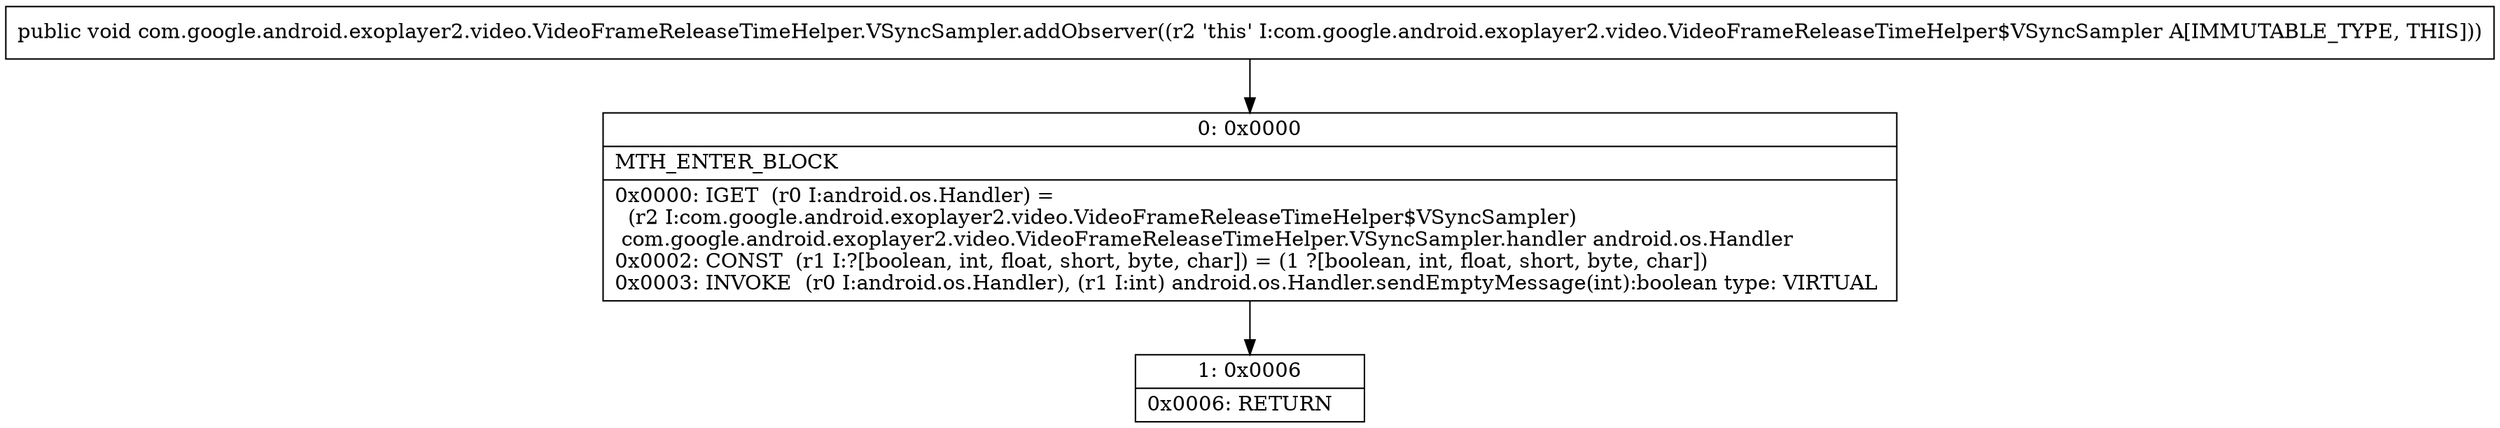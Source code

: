 digraph "CFG forcom.google.android.exoplayer2.video.VideoFrameReleaseTimeHelper.VSyncSampler.addObserver()V" {
Node_0 [shape=record,label="{0\:\ 0x0000|MTH_ENTER_BLOCK\l|0x0000: IGET  (r0 I:android.os.Handler) = \l  (r2 I:com.google.android.exoplayer2.video.VideoFrameReleaseTimeHelper$VSyncSampler)\l com.google.android.exoplayer2.video.VideoFrameReleaseTimeHelper.VSyncSampler.handler android.os.Handler \l0x0002: CONST  (r1 I:?[boolean, int, float, short, byte, char]) = (1 ?[boolean, int, float, short, byte, char]) \l0x0003: INVOKE  (r0 I:android.os.Handler), (r1 I:int) android.os.Handler.sendEmptyMessage(int):boolean type: VIRTUAL \l}"];
Node_1 [shape=record,label="{1\:\ 0x0006|0x0006: RETURN   \l}"];
MethodNode[shape=record,label="{public void com.google.android.exoplayer2.video.VideoFrameReleaseTimeHelper.VSyncSampler.addObserver((r2 'this' I:com.google.android.exoplayer2.video.VideoFrameReleaseTimeHelper$VSyncSampler A[IMMUTABLE_TYPE, THIS])) }"];
MethodNode -> Node_0;
Node_0 -> Node_1;
}

